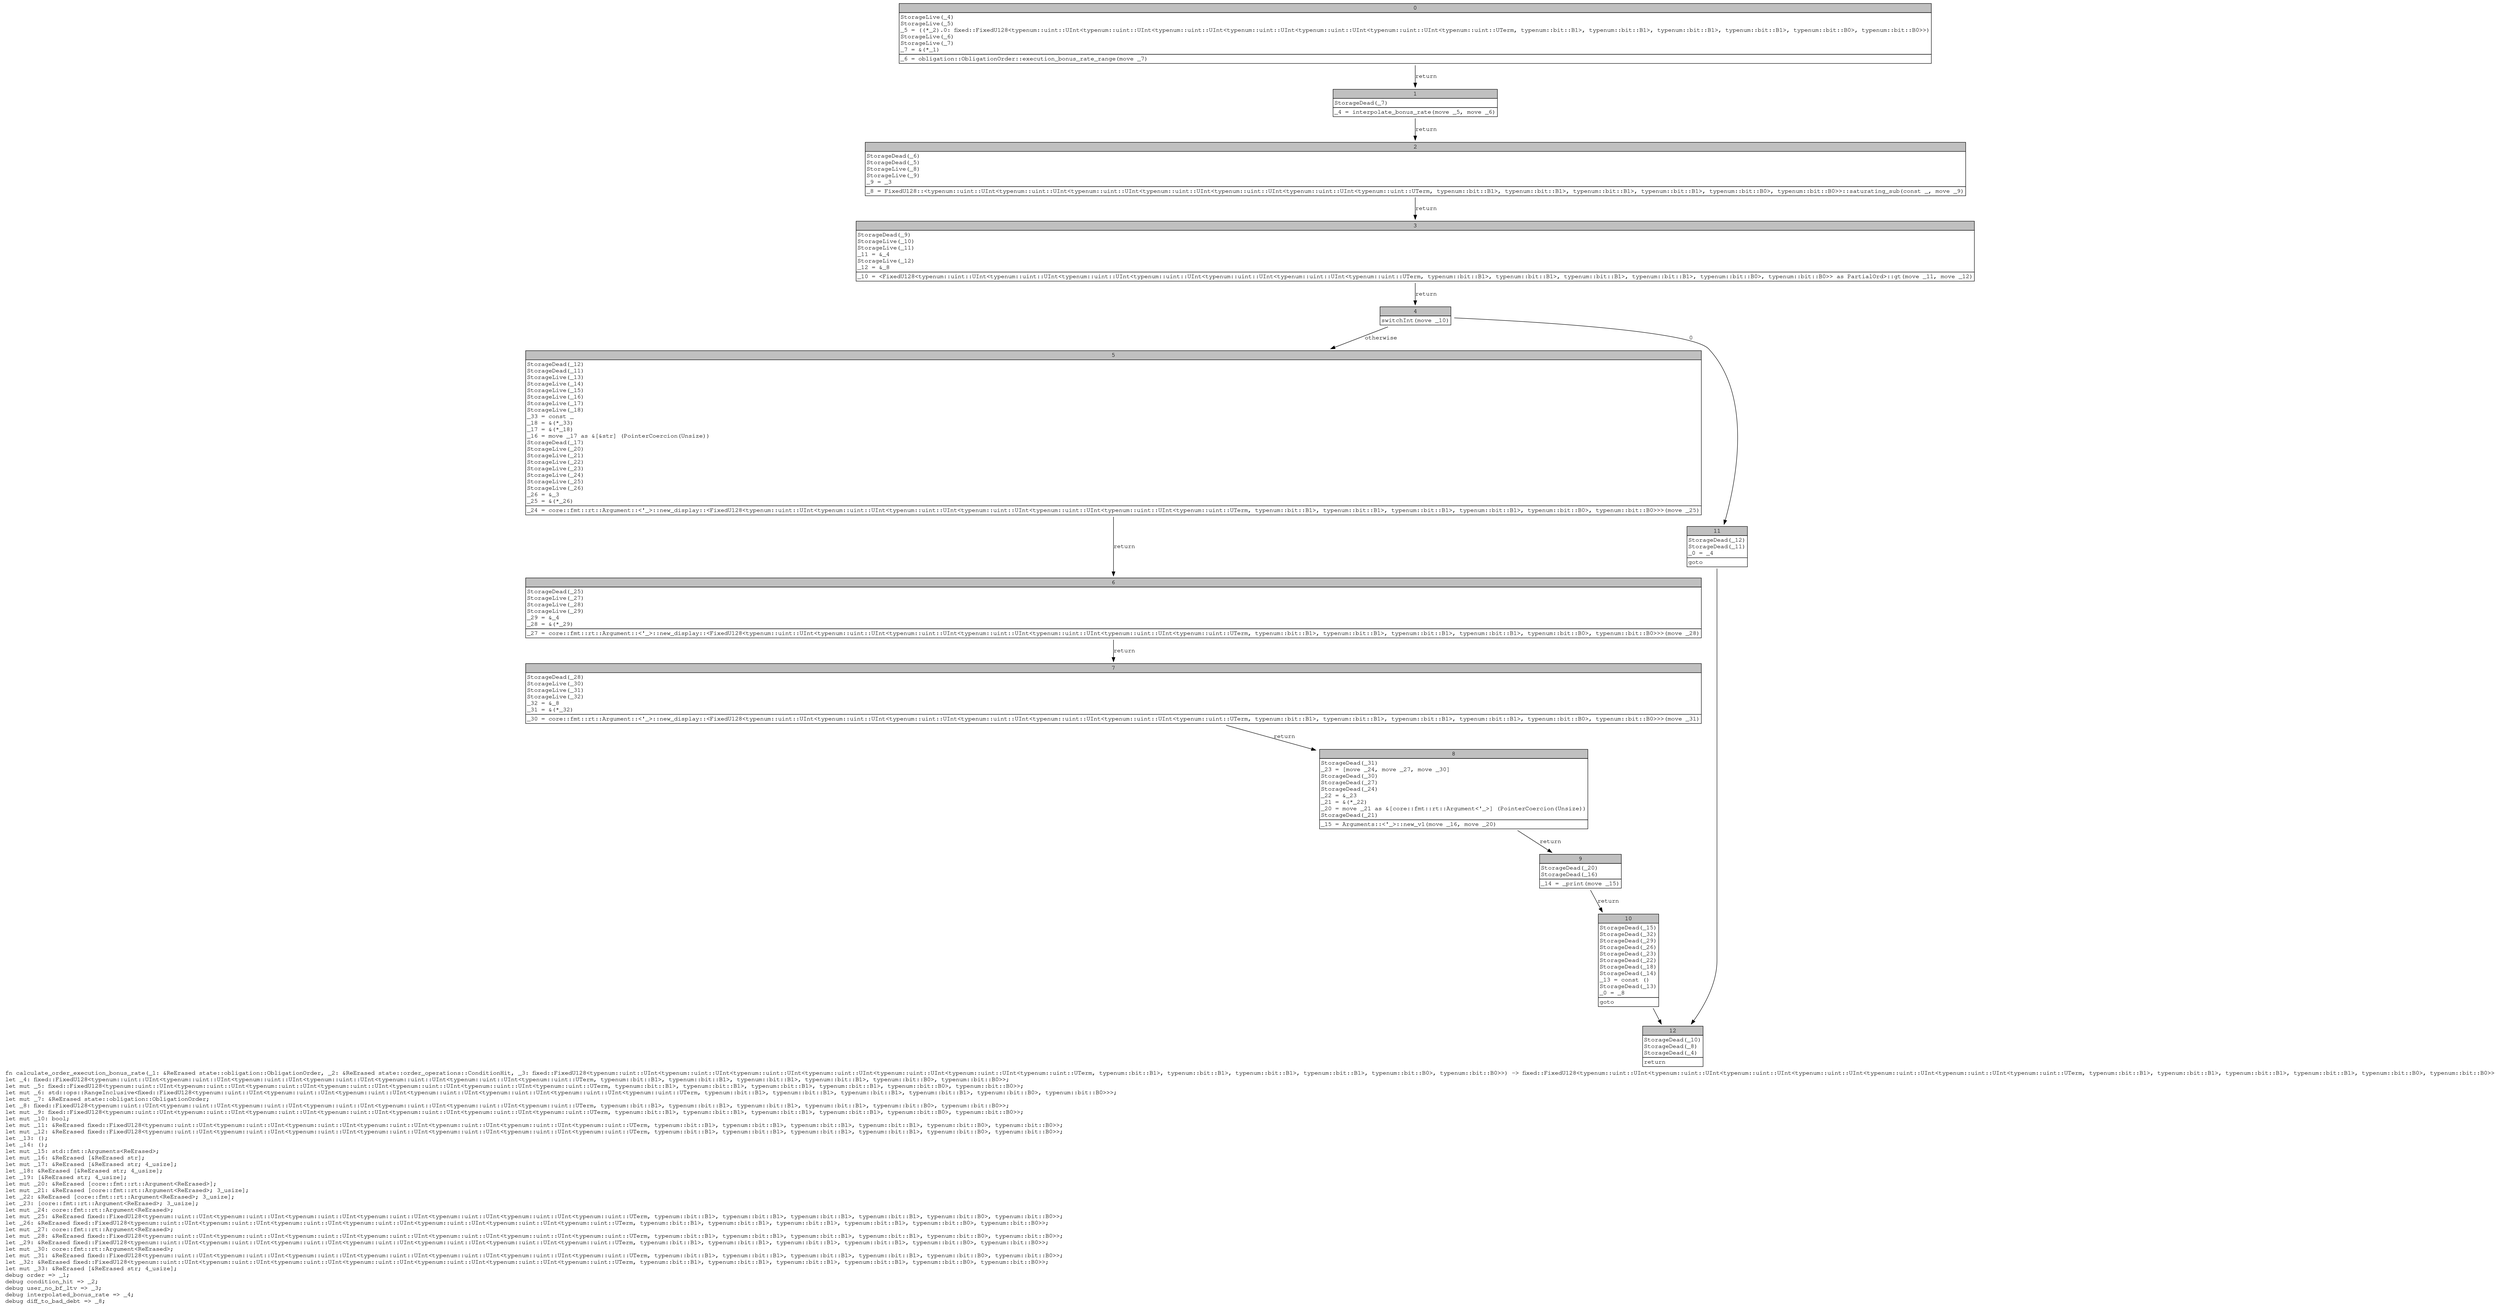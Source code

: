 digraph Mir_0_1588 {
    graph [fontname="Courier, monospace"];
    node [fontname="Courier, monospace"];
    edge [fontname="Courier, monospace"];
    label=<fn calculate_order_execution_bonus_rate(_1: &amp;ReErased state::obligation::ObligationOrder, _2: &amp;ReErased state::order_operations::ConditionHit, _3: fixed::FixedU128&lt;typenum::uint::UInt&lt;typenum::uint::UInt&lt;typenum::uint::UInt&lt;typenum::uint::UInt&lt;typenum::uint::UInt&lt;typenum::uint::UInt&lt;typenum::uint::UTerm, typenum::bit::B1&gt;, typenum::bit::B1&gt;, typenum::bit::B1&gt;, typenum::bit::B1&gt;, typenum::bit::B0&gt;, typenum::bit::B0&gt;&gt;) -&gt; fixed::FixedU128&lt;typenum::uint::UInt&lt;typenum::uint::UInt&lt;typenum::uint::UInt&lt;typenum::uint::UInt&lt;typenum::uint::UInt&lt;typenum::uint::UInt&lt;typenum::uint::UTerm, typenum::bit::B1&gt;, typenum::bit::B1&gt;, typenum::bit::B1&gt;, typenum::bit::B1&gt;, typenum::bit::B0&gt;, typenum::bit::B0&gt;&gt;<br align="left"/>let _4: fixed::FixedU128&lt;typenum::uint::UInt&lt;typenum::uint::UInt&lt;typenum::uint::UInt&lt;typenum::uint::UInt&lt;typenum::uint::UInt&lt;typenum::uint::UInt&lt;typenum::uint::UTerm, typenum::bit::B1&gt;, typenum::bit::B1&gt;, typenum::bit::B1&gt;, typenum::bit::B1&gt;, typenum::bit::B0&gt;, typenum::bit::B0&gt;&gt;;<br align="left"/>let mut _5: fixed::FixedU128&lt;typenum::uint::UInt&lt;typenum::uint::UInt&lt;typenum::uint::UInt&lt;typenum::uint::UInt&lt;typenum::uint::UInt&lt;typenum::uint::UInt&lt;typenum::uint::UTerm, typenum::bit::B1&gt;, typenum::bit::B1&gt;, typenum::bit::B1&gt;, typenum::bit::B1&gt;, typenum::bit::B0&gt;, typenum::bit::B0&gt;&gt;;<br align="left"/>let mut _6: std::ops::RangeInclusive&lt;fixed::FixedU128&lt;typenum::uint::UInt&lt;typenum::uint::UInt&lt;typenum::uint::UInt&lt;typenum::uint::UInt&lt;typenum::uint::UInt&lt;typenum::uint::UInt&lt;typenum::uint::UTerm, typenum::bit::B1&gt;, typenum::bit::B1&gt;, typenum::bit::B1&gt;, typenum::bit::B1&gt;, typenum::bit::B0&gt;, typenum::bit::B0&gt;&gt;&gt;;<br align="left"/>let mut _7: &amp;ReErased state::obligation::ObligationOrder;<br align="left"/>let _8: fixed::FixedU128&lt;typenum::uint::UInt&lt;typenum::uint::UInt&lt;typenum::uint::UInt&lt;typenum::uint::UInt&lt;typenum::uint::UInt&lt;typenum::uint::UInt&lt;typenum::uint::UTerm, typenum::bit::B1&gt;, typenum::bit::B1&gt;, typenum::bit::B1&gt;, typenum::bit::B1&gt;, typenum::bit::B0&gt;, typenum::bit::B0&gt;&gt;;<br align="left"/>let mut _9: fixed::FixedU128&lt;typenum::uint::UInt&lt;typenum::uint::UInt&lt;typenum::uint::UInt&lt;typenum::uint::UInt&lt;typenum::uint::UInt&lt;typenum::uint::UInt&lt;typenum::uint::UTerm, typenum::bit::B1&gt;, typenum::bit::B1&gt;, typenum::bit::B1&gt;, typenum::bit::B1&gt;, typenum::bit::B0&gt;, typenum::bit::B0&gt;&gt;;<br align="left"/>let mut _10: bool;<br align="left"/>let mut _11: &amp;ReErased fixed::FixedU128&lt;typenum::uint::UInt&lt;typenum::uint::UInt&lt;typenum::uint::UInt&lt;typenum::uint::UInt&lt;typenum::uint::UInt&lt;typenum::uint::UInt&lt;typenum::uint::UTerm, typenum::bit::B1&gt;, typenum::bit::B1&gt;, typenum::bit::B1&gt;, typenum::bit::B1&gt;, typenum::bit::B0&gt;, typenum::bit::B0&gt;&gt;;<br align="left"/>let mut _12: &amp;ReErased fixed::FixedU128&lt;typenum::uint::UInt&lt;typenum::uint::UInt&lt;typenum::uint::UInt&lt;typenum::uint::UInt&lt;typenum::uint::UInt&lt;typenum::uint::UInt&lt;typenum::uint::UTerm, typenum::bit::B1&gt;, typenum::bit::B1&gt;, typenum::bit::B1&gt;, typenum::bit::B1&gt;, typenum::bit::B0&gt;, typenum::bit::B0&gt;&gt;;<br align="left"/>let _13: ();<br align="left"/>let _14: ();<br align="left"/>let mut _15: std::fmt::Arguments&lt;ReErased&gt;;<br align="left"/>let mut _16: &amp;ReErased [&amp;ReErased str];<br align="left"/>let mut _17: &amp;ReErased [&amp;ReErased str; 4_usize];<br align="left"/>let _18: &amp;ReErased [&amp;ReErased str; 4_usize];<br align="left"/>let _19: [&amp;ReErased str; 4_usize];<br align="left"/>let mut _20: &amp;ReErased [core::fmt::rt::Argument&lt;ReErased&gt;];<br align="left"/>let mut _21: &amp;ReErased [core::fmt::rt::Argument&lt;ReErased&gt;; 3_usize];<br align="left"/>let _22: &amp;ReErased [core::fmt::rt::Argument&lt;ReErased&gt;; 3_usize];<br align="left"/>let _23: [core::fmt::rt::Argument&lt;ReErased&gt;; 3_usize];<br align="left"/>let mut _24: core::fmt::rt::Argument&lt;ReErased&gt;;<br align="left"/>let mut _25: &amp;ReErased fixed::FixedU128&lt;typenum::uint::UInt&lt;typenum::uint::UInt&lt;typenum::uint::UInt&lt;typenum::uint::UInt&lt;typenum::uint::UInt&lt;typenum::uint::UInt&lt;typenum::uint::UTerm, typenum::bit::B1&gt;, typenum::bit::B1&gt;, typenum::bit::B1&gt;, typenum::bit::B1&gt;, typenum::bit::B0&gt;, typenum::bit::B0&gt;&gt;;<br align="left"/>let _26: &amp;ReErased fixed::FixedU128&lt;typenum::uint::UInt&lt;typenum::uint::UInt&lt;typenum::uint::UInt&lt;typenum::uint::UInt&lt;typenum::uint::UInt&lt;typenum::uint::UInt&lt;typenum::uint::UTerm, typenum::bit::B1&gt;, typenum::bit::B1&gt;, typenum::bit::B1&gt;, typenum::bit::B1&gt;, typenum::bit::B0&gt;, typenum::bit::B0&gt;&gt;;<br align="left"/>let mut _27: core::fmt::rt::Argument&lt;ReErased&gt;;<br align="left"/>let mut _28: &amp;ReErased fixed::FixedU128&lt;typenum::uint::UInt&lt;typenum::uint::UInt&lt;typenum::uint::UInt&lt;typenum::uint::UInt&lt;typenum::uint::UInt&lt;typenum::uint::UInt&lt;typenum::uint::UTerm, typenum::bit::B1&gt;, typenum::bit::B1&gt;, typenum::bit::B1&gt;, typenum::bit::B1&gt;, typenum::bit::B0&gt;, typenum::bit::B0&gt;&gt;;<br align="left"/>let _29: &amp;ReErased fixed::FixedU128&lt;typenum::uint::UInt&lt;typenum::uint::UInt&lt;typenum::uint::UInt&lt;typenum::uint::UInt&lt;typenum::uint::UInt&lt;typenum::uint::UInt&lt;typenum::uint::UTerm, typenum::bit::B1&gt;, typenum::bit::B1&gt;, typenum::bit::B1&gt;, typenum::bit::B1&gt;, typenum::bit::B0&gt;, typenum::bit::B0&gt;&gt;;<br align="left"/>let mut _30: core::fmt::rt::Argument&lt;ReErased&gt;;<br align="left"/>let mut _31: &amp;ReErased fixed::FixedU128&lt;typenum::uint::UInt&lt;typenum::uint::UInt&lt;typenum::uint::UInt&lt;typenum::uint::UInt&lt;typenum::uint::UInt&lt;typenum::uint::UInt&lt;typenum::uint::UTerm, typenum::bit::B1&gt;, typenum::bit::B1&gt;, typenum::bit::B1&gt;, typenum::bit::B1&gt;, typenum::bit::B0&gt;, typenum::bit::B0&gt;&gt;;<br align="left"/>let _32: &amp;ReErased fixed::FixedU128&lt;typenum::uint::UInt&lt;typenum::uint::UInt&lt;typenum::uint::UInt&lt;typenum::uint::UInt&lt;typenum::uint::UInt&lt;typenum::uint::UInt&lt;typenum::uint::UTerm, typenum::bit::B1&gt;, typenum::bit::B1&gt;, typenum::bit::B1&gt;, typenum::bit::B1&gt;, typenum::bit::B0&gt;, typenum::bit::B0&gt;&gt;;<br align="left"/>let mut _33: &amp;ReErased [&amp;ReErased str; 4_usize];<br align="left"/>debug order =&gt; _1;<br align="left"/>debug condition_hit =&gt; _2;<br align="left"/>debug user_no_bf_ltv =&gt; _3;<br align="left"/>debug interpolated_bonus_rate =&gt; _4;<br align="left"/>debug diff_to_bad_debt =&gt; _8;<br align="left"/>>;
    bb0__0_1588 [shape="none", label=<<table border="0" cellborder="1" cellspacing="0"><tr><td bgcolor="gray" align="center" colspan="1">0</td></tr><tr><td align="left" balign="left">StorageLive(_4)<br/>StorageLive(_5)<br/>_5 = ((*_2).0: fixed::FixedU128&lt;typenum::uint::UInt&lt;typenum::uint::UInt&lt;typenum::uint::UInt&lt;typenum::uint::UInt&lt;typenum::uint::UInt&lt;typenum::uint::UInt&lt;typenum::uint::UTerm, typenum::bit::B1&gt;, typenum::bit::B1&gt;, typenum::bit::B1&gt;, typenum::bit::B1&gt;, typenum::bit::B0&gt;, typenum::bit::B0&gt;&gt;)<br/>StorageLive(_6)<br/>StorageLive(_7)<br/>_7 = &amp;(*_1)<br/></td></tr><tr><td align="left">_6 = obligation::ObligationOrder::execution_bonus_rate_range(move _7)</td></tr></table>>];
    bb1__0_1588 [shape="none", label=<<table border="0" cellborder="1" cellspacing="0"><tr><td bgcolor="gray" align="center" colspan="1">1</td></tr><tr><td align="left" balign="left">StorageDead(_7)<br/></td></tr><tr><td align="left">_4 = interpolate_bonus_rate(move _5, move _6)</td></tr></table>>];
    bb2__0_1588 [shape="none", label=<<table border="0" cellborder="1" cellspacing="0"><tr><td bgcolor="gray" align="center" colspan="1">2</td></tr><tr><td align="left" balign="left">StorageDead(_6)<br/>StorageDead(_5)<br/>StorageLive(_8)<br/>StorageLive(_9)<br/>_9 = _3<br/></td></tr><tr><td align="left">_8 = FixedU128::&lt;typenum::uint::UInt&lt;typenum::uint::UInt&lt;typenum::uint::UInt&lt;typenum::uint::UInt&lt;typenum::uint::UInt&lt;typenum::uint::UInt&lt;typenum::uint::UTerm, typenum::bit::B1&gt;, typenum::bit::B1&gt;, typenum::bit::B1&gt;, typenum::bit::B1&gt;, typenum::bit::B0&gt;, typenum::bit::B0&gt;&gt;::saturating_sub(const _, move _9)</td></tr></table>>];
    bb3__0_1588 [shape="none", label=<<table border="0" cellborder="1" cellspacing="0"><tr><td bgcolor="gray" align="center" colspan="1">3</td></tr><tr><td align="left" balign="left">StorageDead(_9)<br/>StorageLive(_10)<br/>StorageLive(_11)<br/>_11 = &amp;_4<br/>StorageLive(_12)<br/>_12 = &amp;_8<br/></td></tr><tr><td align="left">_10 = &lt;FixedU128&lt;typenum::uint::UInt&lt;typenum::uint::UInt&lt;typenum::uint::UInt&lt;typenum::uint::UInt&lt;typenum::uint::UInt&lt;typenum::uint::UInt&lt;typenum::uint::UTerm, typenum::bit::B1&gt;, typenum::bit::B1&gt;, typenum::bit::B1&gt;, typenum::bit::B1&gt;, typenum::bit::B0&gt;, typenum::bit::B0&gt;&gt; as PartialOrd&gt;::gt(move _11, move _12)</td></tr></table>>];
    bb4__0_1588 [shape="none", label=<<table border="0" cellborder="1" cellspacing="0"><tr><td bgcolor="gray" align="center" colspan="1">4</td></tr><tr><td align="left">switchInt(move _10)</td></tr></table>>];
    bb5__0_1588 [shape="none", label=<<table border="0" cellborder="1" cellspacing="0"><tr><td bgcolor="gray" align="center" colspan="1">5</td></tr><tr><td align="left" balign="left">StorageDead(_12)<br/>StorageDead(_11)<br/>StorageLive(_13)<br/>StorageLive(_14)<br/>StorageLive(_15)<br/>StorageLive(_16)<br/>StorageLive(_17)<br/>StorageLive(_18)<br/>_33 = const _<br/>_18 = &amp;(*_33)<br/>_17 = &amp;(*_18)<br/>_16 = move _17 as &amp;[&amp;str] (PointerCoercion(Unsize))<br/>StorageDead(_17)<br/>StorageLive(_20)<br/>StorageLive(_21)<br/>StorageLive(_22)<br/>StorageLive(_23)<br/>StorageLive(_24)<br/>StorageLive(_25)<br/>StorageLive(_26)<br/>_26 = &amp;_3<br/>_25 = &amp;(*_26)<br/></td></tr><tr><td align="left">_24 = core::fmt::rt::Argument::&lt;'_&gt;::new_display::&lt;FixedU128&lt;typenum::uint::UInt&lt;typenum::uint::UInt&lt;typenum::uint::UInt&lt;typenum::uint::UInt&lt;typenum::uint::UInt&lt;typenum::uint::UInt&lt;typenum::uint::UTerm, typenum::bit::B1&gt;, typenum::bit::B1&gt;, typenum::bit::B1&gt;, typenum::bit::B1&gt;, typenum::bit::B0&gt;, typenum::bit::B0&gt;&gt;&gt;(move _25)</td></tr></table>>];
    bb6__0_1588 [shape="none", label=<<table border="0" cellborder="1" cellspacing="0"><tr><td bgcolor="gray" align="center" colspan="1">6</td></tr><tr><td align="left" balign="left">StorageDead(_25)<br/>StorageLive(_27)<br/>StorageLive(_28)<br/>StorageLive(_29)<br/>_29 = &amp;_4<br/>_28 = &amp;(*_29)<br/></td></tr><tr><td align="left">_27 = core::fmt::rt::Argument::&lt;'_&gt;::new_display::&lt;FixedU128&lt;typenum::uint::UInt&lt;typenum::uint::UInt&lt;typenum::uint::UInt&lt;typenum::uint::UInt&lt;typenum::uint::UInt&lt;typenum::uint::UInt&lt;typenum::uint::UTerm, typenum::bit::B1&gt;, typenum::bit::B1&gt;, typenum::bit::B1&gt;, typenum::bit::B1&gt;, typenum::bit::B0&gt;, typenum::bit::B0&gt;&gt;&gt;(move _28)</td></tr></table>>];
    bb7__0_1588 [shape="none", label=<<table border="0" cellborder="1" cellspacing="0"><tr><td bgcolor="gray" align="center" colspan="1">7</td></tr><tr><td align="left" balign="left">StorageDead(_28)<br/>StorageLive(_30)<br/>StorageLive(_31)<br/>StorageLive(_32)<br/>_32 = &amp;_8<br/>_31 = &amp;(*_32)<br/></td></tr><tr><td align="left">_30 = core::fmt::rt::Argument::&lt;'_&gt;::new_display::&lt;FixedU128&lt;typenum::uint::UInt&lt;typenum::uint::UInt&lt;typenum::uint::UInt&lt;typenum::uint::UInt&lt;typenum::uint::UInt&lt;typenum::uint::UInt&lt;typenum::uint::UTerm, typenum::bit::B1&gt;, typenum::bit::B1&gt;, typenum::bit::B1&gt;, typenum::bit::B1&gt;, typenum::bit::B0&gt;, typenum::bit::B0&gt;&gt;&gt;(move _31)</td></tr></table>>];
    bb8__0_1588 [shape="none", label=<<table border="0" cellborder="1" cellspacing="0"><tr><td bgcolor="gray" align="center" colspan="1">8</td></tr><tr><td align="left" balign="left">StorageDead(_31)<br/>_23 = [move _24, move _27, move _30]<br/>StorageDead(_30)<br/>StorageDead(_27)<br/>StorageDead(_24)<br/>_22 = &amp;_23<br/>_21 = &amp;(*_22)<br/>_20 = move _21 as &amp;[core::fmt::rt::Argument&lt;'_&gt;] (PointerCoercion(Unsize))<br/>StorageDead(_21)<br/></td></tr><tr><td align="left">_15 = Arguments::&lt;'_&gt;::new_v1(move _16, move _20)</td></tr></table>>];
    bb9__0_1588 [shape="none", label=<<table border="0" cellborder="1" cellspacing="0"><tr><td bgcolor="gray" align="center" colspan="1">9</td></tr><tr><td align="left" balign="left">StorageDead(_20)<br/>StorageDead(_16)<br/></td></tr><tr><td align="left">_14 = _print(move _15)</td></tr></table>>];
    bb10__0_1588 [shape="none", label=<<table border="0" cellborder="1" cellspacing="0"><tr><td bgcolor="gray" align="center" colspan="1">10</td></tr><tr><td align="left" balign="left">StorageDead(_15)<br/>StorageDead(_32)<br/>StorageDead(_29)<br/>StorageDead(_26)<br/>StorageDead(_23)<br/>StorageDead(_22)<br/>StorageDead(_18)<br/>StorageDead(_14)<br/>_13 = const ()<br/>StorageDead(_13)<br/>_0 = _8<br/></td></tr><tr><td align="left">goto</td></tr></table>>];
    bb11__0_1588 [shape="none", label=<<table border="0" cellborder="1" cellspacing="0"><tr><td bgcolor="gray" align="center" colspan="1">11</td></tr><tr><td align="left" balign="left">StorageDead(_12)<br/>StorageDead(_11)<br/>_0 = _4<br/></td></tr><tr><td align="left">goto</td></tr></table>>];
    bb12__0_1588 [shape="none", label=<<table border="0" cellborder="1" cellspacing="0"><tr><td bgcolor="gray" align="center" colspan="1">12</td></tr><tr><td align="left" balign="left">StorageDead(_10)<br/>StorageDead(_8)<br/>StorageDead(_4)<br/></td></tr><tr><td align="left">return</td></tr></table>>];
    bb0__0_1588 -> bb1__0_1588 [label="return"];
    bb1__0_1588 -> bb2__0_1588 [label="return"];
    bb2__0_1588 -> bb3__0_1588 [label="return"];
    bb3__0_1588 -> bb4__0_1588 [label="return"];
    bb4__0_1588 -> bb11__0_1588 [label="0"];
    bb4__0_1588 -> bb5__0_1588 [label="otherwise"];
    bb5__0_1588 -> bb6__0_1588 [label="return"];
    bb6__0_1588 -> bb7__0_1588 [label="return"];
    bb7__0_1588 -> bb8__0_1588 [label="return"];
    bb8__0_1588 -> bb9__0_1588 [label="return"];
    bb9__0_1588 -> bb10__0_1588 [label="return"];
    bb10__0_1588 -> bb12__0_1588 [label=""];
    bb11__0_1588 -> bb12__0_1588 [label=""];
}
